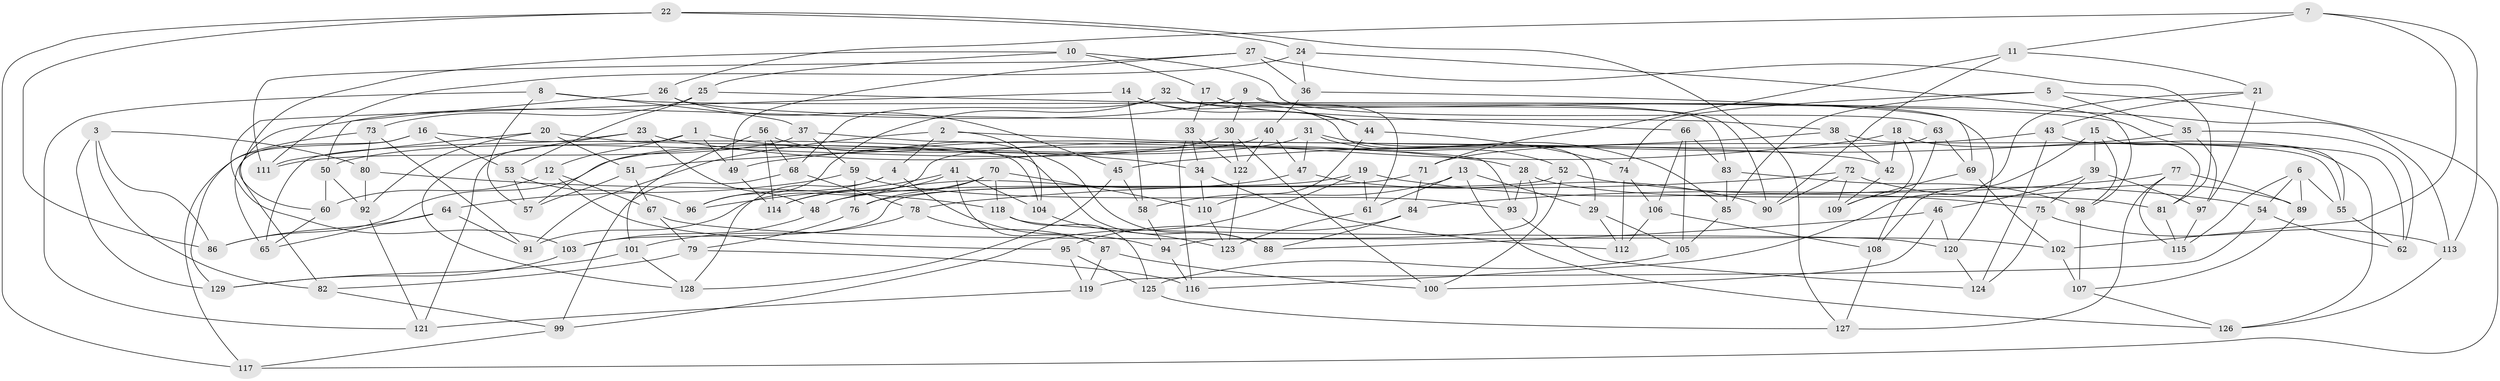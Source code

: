 // Generated by graph-tools (version 1.1) at 2025/11/02/27/25 16:11:42]
// undirected, 129 vertices, 258 edges
graph export_dot {
graph [start="1"]
  node [color=gray90,style=filled];
  1;
  2;
  3;
  4;
  5;
  6;
  7;
  8;
  9;
  10;
  11;
  12;
  13;
  14;
  15;
  16;
  17;
  18;
  19;
  20;
  21;
  22;
  23;
  24;
  25;
  26;
  27;
  28;
  29;
  30;
  31;
  32;
  33;
  34;
  35;
  36;
  37;
  38;
  39;
  40;
  41;
  42;
  43;
  44;
  45;
  46;
  47;
  48;
  49;
  50;
  51;
  52;
  53;
  54;
  55;
  56;
  57;
  58;
  59;
  60;
  61;
  62;
  63;
  64;
  65;
  66;
  67;
  68;
  69;
  70;
  71;
  72;
  73;
  74;
  75;
  76;
  77;
  78;
  79;
  80;
  81;
  82;
  83;
  84;
  85;
  86;
  87;
  88;
  89;
  90;
  91;
  92;
  93;
  94;
  95;
  96;
  97;
  98;
  99;
  100;
  101;
  102;
  103;
  104;
  105;
  106;
  107;
  108;
  109;
  110;
  111;
  112;
  113;
  114;
  115;
  116;
  117;
  118;
  119;
  120;
  121;
  122;
  123;
  124;
  125;
  126;
  127;
  128;
  129;
  1 -- 34;
  1 -- 12;
  1 -- 121;
  1 -- 49;
  2 -- 104;
  2 -- 42;
  2 -- 91;
  2 -- 4;
  3 -- 82;
  3 -- 86;
  3 -- 129;
  3 -- 80;
  4 -- 94;
  4 -- 96;
  4 -- 128;
  5 -- 85;
  5 -- 35;
  5 -- 74;
  5 -- 117;
  6 -- 54;
  6 -- 55;
  6 -- 89;
  6 -- 115;
  7 -- 26;
  7 -- 11;
  7 -- 102;
  7 -- 113;
  8 -- 37;
  8 -- 55;
  8 -- 57;
  8 -- 121;
  9 -- 30;
  9 -- 83;
  9 -- 60;
  9 -- 90;
  10 -- 17;
  10 -- 63;
  10 -- 82;
  10 -- 25;
  11 -- 21;
  11 -- 71;
  11 -- 90;
  12 -- 95;
  12 -- 67;
  12 -- 60;
  13 -- 126;
  13 -- 29;
  13 -- 58;
  13 -- 61;
  14 -- 58;
  14 -- 103;
  14 -- 29;
  14 -- 44;
  15 -- 81;
  15 -- 39;
  15 -- 98;
  15 -- 108;
  16 -- 65;
  16 -- 53;
  16 -- 117;
  16 -- 104;
  17 -- 61;
  17 -- 33;
  17 -- 44;
  18 -- 109;
  18 -- 49;
  18 -- 126;
  18 -- 42;
  19 -- 75;
  19 -- 61;
  19 -- 48;
  19 -- 99;
  20 -- 111;
  20 -- 51;
  20 -- 88;
  20 -- 92;
  21 -- 97;
  21 -- 43;
  21 -- 116;
  22 -- 86;
  22 -- 24;
  22 -- 127;
  22 -- 117;
  23 -- 28;
  23 -- 128;
  23 -- 65;
  23 -- 48;
  24 -- 111;
  24 -- 98;
  24 -- 36;
  25 -- 113;
  25 -- 73;
  25 -- 53;
  26 -- 38;
  26 -- 45;
  26 -- 50;
  27 -- 81;
  27 -- 111;
  27 -- 36;
  27 -- 49;
  28 -- 93;
  28 -- 94;
  28 -- 81;
  29 -- 112;
  29 -- 105;
  30 -- 122;
  30 -- 50;
  30 -- 100;
  31 -- 47;
  31 -- 85;
  31 -- 52;
  31 -- 86;
  32 -- 120;
  32 -- 66;
  32 -- 96;
  32 -- 68;
  33 -- 34;
  33 -- 116;
  33 -- 122;
  34 -- 112;
  34 -- 110;
  35 -- 62;
  35 -- 97;
  35 -- 45;
  36 -- 69;
  36 -- 40;
  37 -- 93;
  37 -- 111;
  37 -- 59;
  38 -- 51;
  38 -- 42;
  38 -- 55;
  39 -- 97;
  39 -- 46;
  39 -- 75;
  40 -- 47;
  40 -- 57;
  40 -- 122;
  41 -- 96;
  41 -- 104;
  41 -- 87;
  41 -- 114;
  42 -- 109;
  43 -- 62;
  43 -- 71;
  43 -- 124;
  44 -- 110;
  44 -- 74;
  45 -- 128;
  45 -- 58;
  46 -- 120;
  46 -- 100;
  46 -- 88;
  47 -- 48;
  47 -- 90;
  48 -- 103;
  49 -- 114;
  50 -- 92;
  50 -- 60;
  51 -- 67;
  51 -- 57;
  52 -- 100;
  52 -- 54;
  52 -- 103;
  53 -- 57;
  53 -- 96;
  54 -- 62;
  54 -- 119;
  55 -- 62;
  56 -- 101;
  56 -- 88;
  56 -- 68;
  56 -- 114;
  58 -- 94;
  59 -- 93;
  59 -- 76;
  59 -- 64;
  60 -- 65;
  61 -- 123;
  63 -- 69;
  63 -- 91;
  63 -- 108;
  64 -- 86;
  64 -- 91;
  64 -- 65;
  66 -- 83;
  66 -- 105;
  66 -- 106;
  67 -- 102;
  67 -- 79;
  68 -- 78;
  68 -- 99;
  69 -- 109;
  69 -- 102;
  70 -- 118;
  70 -- 114;
  70 -- 76;
  70 -- 110;
  71 -- 84;
  71 -- 76;
  72 -- 109;
  72 -- 78;
  72 -- 90;
  72 -- 89;
  73 -- 80;
  73 -- 129;
  73 -- 91;
  74 -- 106;
  74 -- 112;
  75 -- 113;
  75 -- 124;
  76 -- 79;
  77 -- 84;
  77 -- 127;
  77 -- 89;
  77 -- 115;
  78 -- 101;
  78 -- 87;
  79 -- 82;
  79 -- 116;
  80 -- 92;
  80 -- 118;
  81 -- 115;
  82 -- 99;
  83 -- 98;
  83 -- 85;
  84 -- 95;
  84 -- 88;
  85 -- 105;
  87 -- 119;
  87 -- 100;
  89 -- 107;
  92 -- 121;
  93 -- 124;
  94 -- 116;
  95 -- 125;
  95 -- 119;
  97 -- 115;
  98 -- 107;
  99 -- 117;
  101 -- 129;
  101 -- 128;
  102 -- 107;
  103 -- 129;
  104 -- 123;
  105 -- 125;
  106 -- 112;
  106 -- 108;
  107 -- 126;
  108 -- 127;
  110 -- 123;
  113 -- 126;
  118 -- 120;
  118 -- 125;
  119 -- 121;
  120 -- 124;
  122 -- 123;
  125 -- 127;
}
